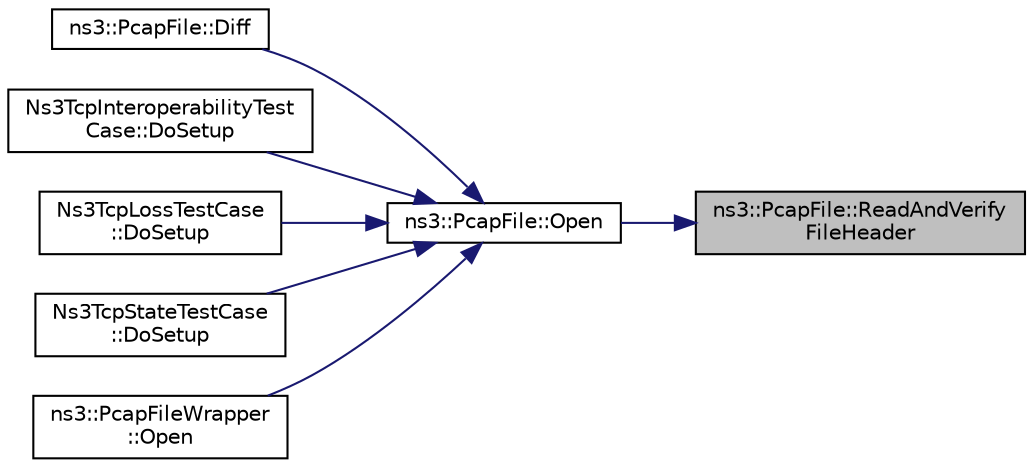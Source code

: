 digraph "ns3::PcapFile::ReadAndVerifyFileHeader"
{
 // LATEX_PDF_SIZE
  edge [fontname="Helvetica",fontsize="10",labelfontname="Helvetica",labelfontsize="10"];
  node [fontname="Helvetica",fontsize="10",shape=record];
  rankdir="RL";
  Node1 [label="ns3::PcapFile::ReadAndVerify\lFileHeader",height=0.2,width=0.4,color="black", fillcolor="grey75", style="filled", fontcolor="black",tooltip="Read and verify a Pcap file header."];
  Node1 -> Node2 [dir="back",color="midnightblue",fontsize="10",style="solid",fontname="Helvetica"];
  Node2 [label="ns3::PcapFile::Open",height=0.2,width=0.4,color="black", fillcolor="white", style="filled",URL="$classns3_1_1_pcap_file.html#a064e8494e28e823d0bb4e40549f9f483",tooltip="Create a new pcap file or open an existing pcap file."];
  Node2 -> Node3 [dir="back",color="midnightblue",fontsize="10",style="solid",fontname="Helvetica"];
  Node3 [label="ns3::PcapFile::Diff",height=0.2,width=0.4,color="black", fillcolor="white", style="filled",URL="$classns3_1_1_pcap_file.html#a2819d3aa000846e3527b8c798a67598c",tooltip="Compare two PCAP files packet-by-packet."];
  Node2 -> Node4 [dir="back",color="midnightblue",fontsize="10",style="solid",fontname="Helvetica"];
  Node4 [label="Ns3TcpInteroperabilityTest\lCase::DoSetup",height=0.2,width=0.4,color="black", fillcolor="white", style="filled",URL="$class_ns3_tcp_interoperability_test_case.html#af18785722baa5f4826f281efacaabe60",tooltip="Implementation to do any local setup required for this TestCase."];
  Node2 -> Node5 [dir="back",color="midnightblue",fontsize="10",style="solid",fontname="Helvetica"];
  Node5 [label="Ns3TcpLossTestCase\l::DoSetup",height=0.2,width=0.4,color="black", fillcolor="white", style="filled",URL="$class_ns3_tcp_loss_test_case.html#a08237ed89cdb33439db0d70432dc773a",tooltip="Implementation to do any local setup required for this TestCase."];
  Node2 -> Node6 [dir="back",color="midnightblue",fontsize="10",style="solid",fontname="Helvetica"];
  Node6 [label="Ns3TcpStateTestCase\l::DoSetup",height=0.2,width=0.4,color="black", fillcolor="white", style="filled",URL="$class_ns3_tcp_state_test_case.html#ab40bcdfe18d73d1d52edf573894ce112",tooltip="Implementation to do any local setup required for this TestCase."];
  Node2 -> Node7 [dir="back",color="midnightblue",fontsize="10",style="solid",fontname="Helvetica"];
  Node7 [label="ns3::PcapFileWrapper\l::Open",height=0.2,width=0.4,color="black", fillcolor="white", style="filled",URL="$classns3_1_1_pcap_file_wrapper.html#a351ffbe082feafac5f6fba9ea13f5886",tooltip="Create a new pcap file or open an existing pcap file."];
}

